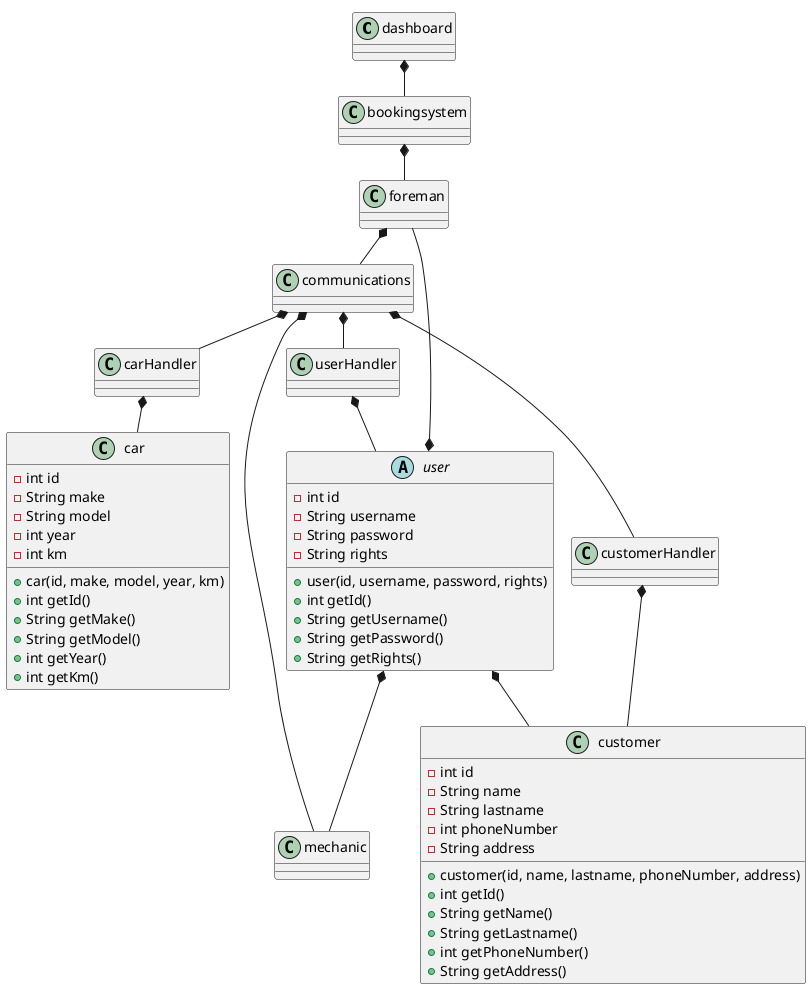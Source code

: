 @startuml
'https://plantuml.com/class-diagram
!pragma layout smetana

class dashboard
class carHandler
class customerHandler
class userHandler
abstract user
class mechanic
class foreman
class bookingsystem
class communications
class car
class customer

car : - int id
car : - String make
car : - String model
car : - int year
car : - int km
car : + car(id, make, model, year, km)
car : + int getId()
car : + String getMake()
car : + String getModel()
car : + int getYear()
car : + int getKm()

customer : - int id
customer : - String name
customer : - String lastname
customer : - int phoneNumber
customer : - String address
customer : + customer(id, name, lastname, phoneNumber, address)
customer : + int getId()
customer : + String getName()
customer : + String getLastname()
customer : + int getPhoneNumber()
customer : + String getAddress()

user : - int id
user : - String username
user : - String password
user : - String rights
user : + user(id, username, password, rights)
user : + int getId()
user : + String getUsername()
user : + String getPassword()
user : + String getRights()

dashboard *-- bookingsystem
bookingsystem *-- foreman
foreman *-- communications
communications *-- mechanic

customerHandler *-- customer
carHandler *-- car
communications *-- carHandler
communications *-- customerHandler
communications *-- userHandler
user *-- customer
user *-- foreman
user *-- mechanic
userHandler *-- user

@enduml